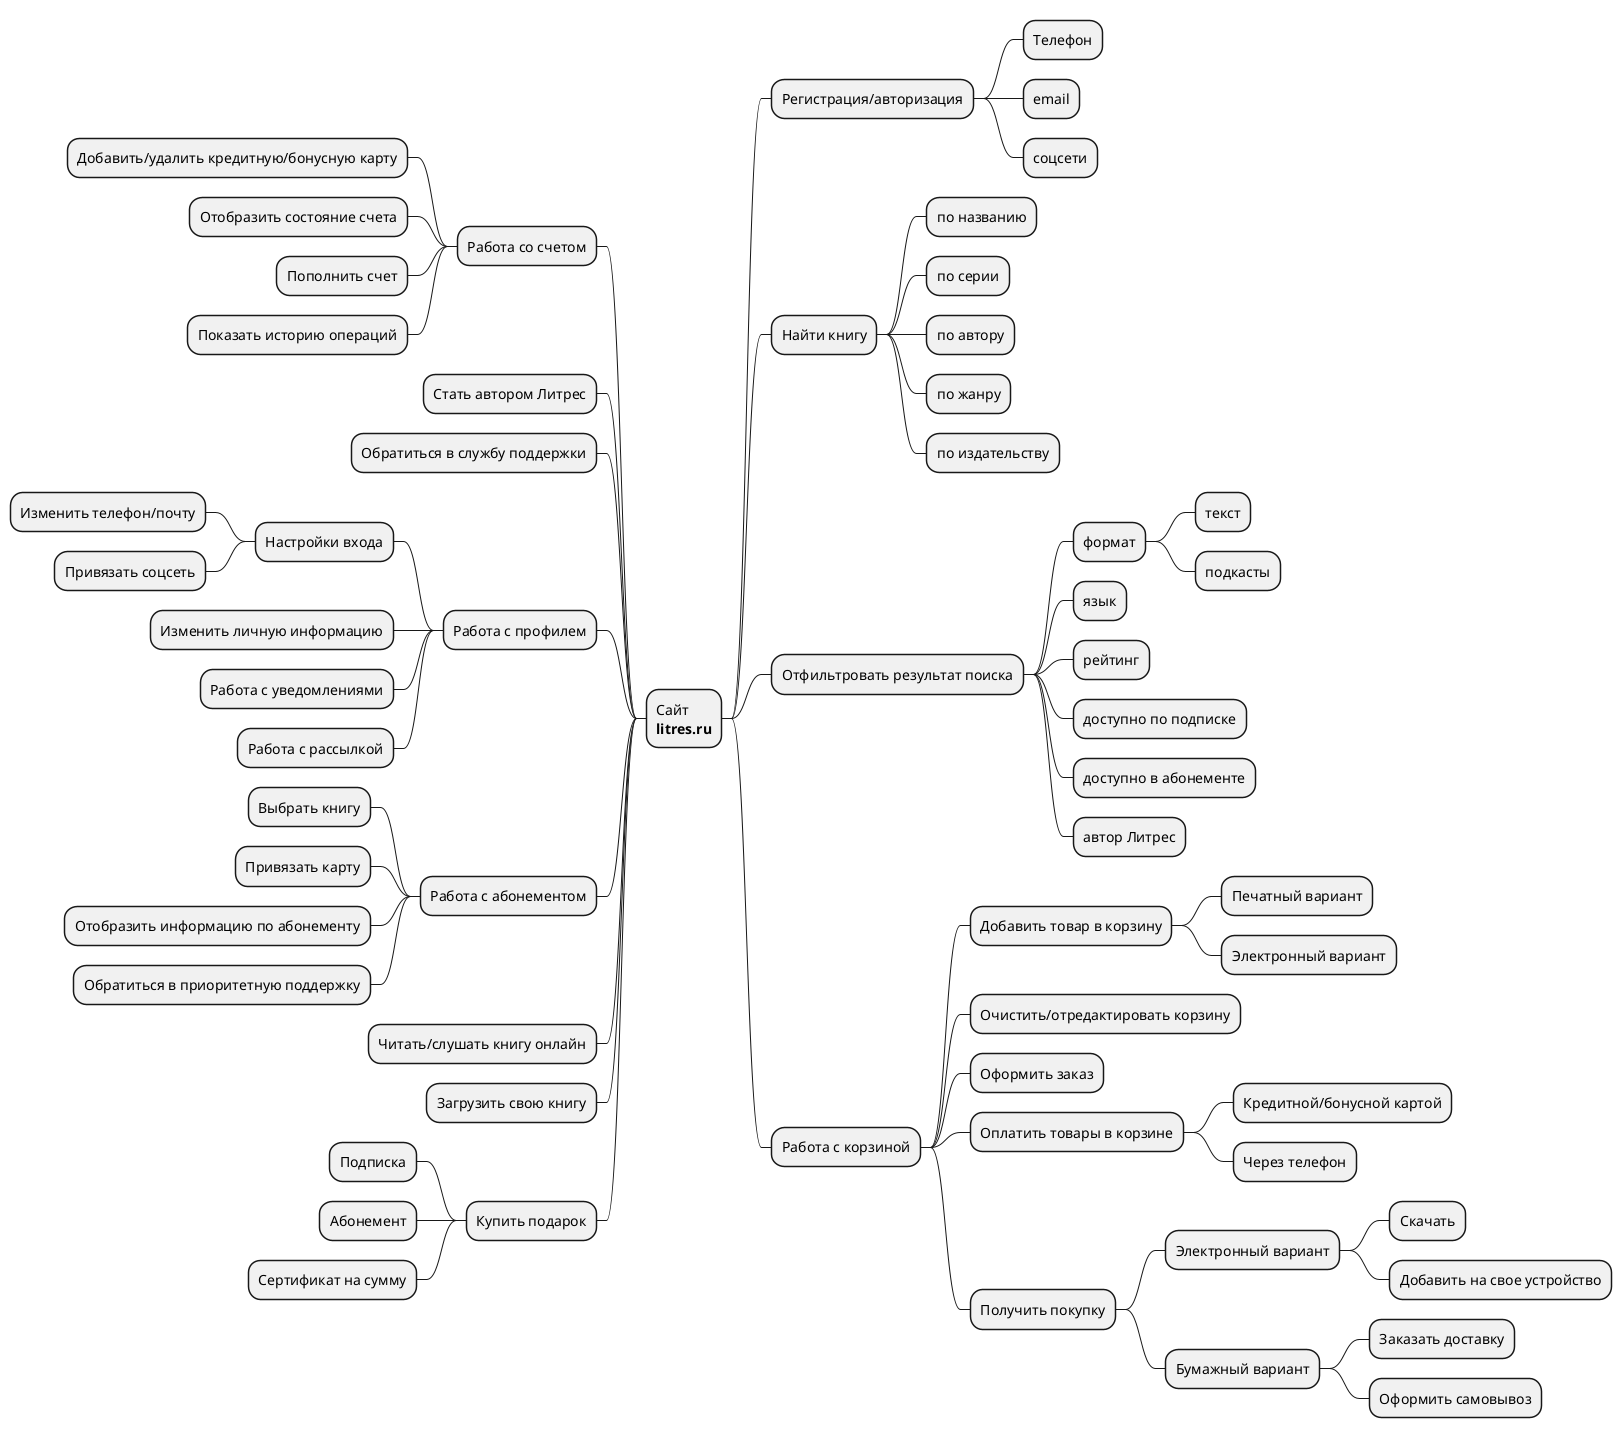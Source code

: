 @startmindmap

+ Сайт\n**litres.ru**

++ Регистрация/авторизация
+++ Телефон
+++ email
+++ соцсети

++ Найти книгу
+++ по названию
+++ по серии
+++ по автору
+++ по жанру
+++ по издательству

++ Отфильтровать результат поиска
+++ формат
++++ текст
++++ подкасты
+++ язык
+++ рейтинг
+++ доступно по подписке
+++ доступно в абонементе
+++ автор Литрес

++ Работа с корзиной
+++ Добавить товар в корзину
++++ Печатный вариант
++++ Электронный вариант
+++ Очистить/отредактировать корзину
+++ Оформить заказ
+++ Оплатить товары в корзине
++++ Кредитной/бонусной картой
++++ Через телефон
+++ Получить покупку
++++ Электронный вариант
+++++ Скачать
+++++ Добавить на свое устройство
++++ Бумажный вариант
+++++ Заказать доставку
+++++ Оформить самовывоз

-- Работа со счетом
--- Добавить/удалить кредитную/бонусную карту
--- Отобразить состояние счета
--- Пополнить счет
--- Показать историю операций

-- Стать автором Литрес

-- Обратиться в службу поддержки

-- Работа с профилем
--- Настройки входа
---- Изменить телефон/почту
---- Привязать соцсеть
--- Изменить личную информацию
--- Работа с уведомлениями
--- Работа с рассылкой

-- Работа с абонементом
--- Выбрать книгу
--- Привязать карту
--- Отобразить информацию по абонементу
--- Обратиться в приоритетную поддержку

-- Читать/слушать книгу онлайн

-- Загрузить свою книгу

-- Купить подарок
--- Подписка
--- Абонемент
--- Сертификат на сумму

@endmindmap
